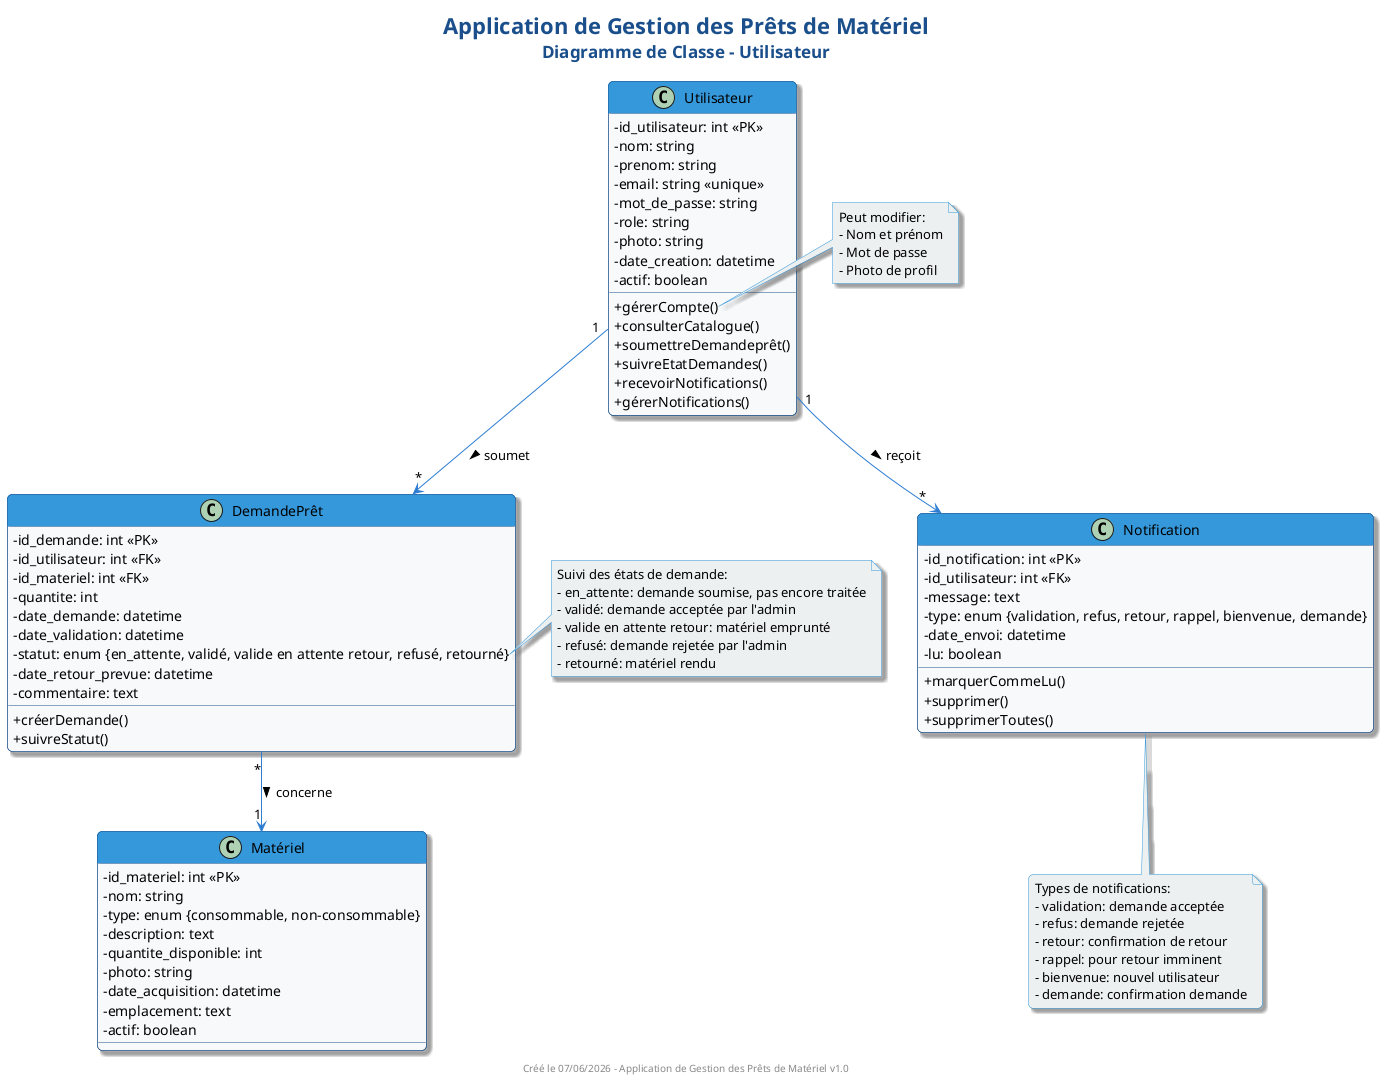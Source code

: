 @startuml Diagramme de Classe - Utilisateur

' Styles et thème
!define MAIN_COLOR #1a4f8b
!define ACCENT_COLOR #3498db
!define BACKGROUND_COLOR #f8f9fa
!define ARROW_COLOR #2d7dd2
!define CLASS_HEADER_COLOR #3498db
!define NOTE_COLOR #ecf0f1

skinparam {
  BackgroundColor white
  ArrowColor ARROW_COLOR
  BorderColor MAIN_COLOR
  ClassAttributeIconSize 0
  ClassBackgroundColor BACKGROUND_COLOR
  ClassBorderColor MAIN_COLOR
  ClassHeaderBackgroundColor CLASS_HEADER_COLOR
  ClassStereotypeFontColor ACCENT_COLOR
  NoteBackgroundColor NOTE_COLOR
  NoteBorderColor CLASS_HEADER_COLOR
  PackageBackgroundColor white
  PackageBorderColor MAIN_COLOR
  RoundCorner 10
  Shadowing true
  TitleFontSize 20
  TitleFontColor MAIN_COLOR
}

title <font color=MAIN_COLOR><b><size:22>Application de Gestion des Prêts de Matériel</size></b></font>\n<size:17>Diagramme de Classe - Utilisateur</size>

' Classe Utilisateur
class Utilisateur {
  -id_utilisateur: int <<PK>>
  -nom: string
  -prenom: string
  -email: string <<unique>>
  -mot_de_passe: string
  -role: string
  -photo: string
  -date_creation: datetime
  -actif: boolean
  +gérerCompte()
  +consulterCatalogue()
  +soumettreDemandeprêt()
  +suivreEtatDemandes()
  +recevoirNotifications()
  +gérerNotifications()
}

' Classes associées 
class DemandePrêt {
  -id_demande: int <<PK>>
  -id_utilisateur: int <<FK>>
  -id_materiel: int <<FK>>
  -quantite: int
  -date_demande: datetime
  -date_validation: datetime
  -statut: enum {en_attente, validé, valide en attente retour, refusé, retourné}
  -date_retour_prevue: datetime
  -commentaire: text
  +créerDemande()
  +suivreStatut()
}

class Notification {
  -id_notification: int <<PK>>
  -id_utilisateur: int <<FK>>
  -message: text
  -type: enum {validation, refus, retour, rappel, bienvenue, demande}
  -date_envoi: datetime
  -lu: boolean
  +marquerCommeLu()
  +supprimer()
  +supprimerToutes()
}

class Matériel {
  -id_materiel: int <<PK>>
  -nom: string
  -type: enum {consommable, non-consommable}
  -description: text
  -quantite_disponible: int
  -photo: string
  -date_acquisition: datetime
  -emplacement: text
  -actif: boolean
}

' Relations
Utilisateur "1" --> "*" DemandePrêt : soumet >
Utilisateur "1" --> "*" Notification : reçoit >

DemandePrêt "*" --> "1" Matériel : concerne >

' Notes explicatives
note right of Utilisateur::gérerCompte
  Peut modifier:
  - Nom et prénom
  - Mot de passe
  - Photo de profil
end note

note right of DemandePrêt::statut
  Suivi des états de demande:
  - en_attente: demande soumise, pas encore traitée
  - validé: demande acceptée par l'admin
  - valide en attente retour: matériel emprunté
  - refusé: demande rejetée par l'admin
  - retourné: matériel rendu
end note

note bottom of Notification
  Types de notifications:
  - validation: demande acceptée
  - refus: demande rejetée
  - retour: confirmation de retour
  - rappel: pour retour imminent
  - bienvenue: nouvel utilisateur
  - demande: confirmation demande
end note

footer Créé le %date("dd/MM/yyyy") - Application de Gestion des Prêts de Matériel v1.0

@enduml 